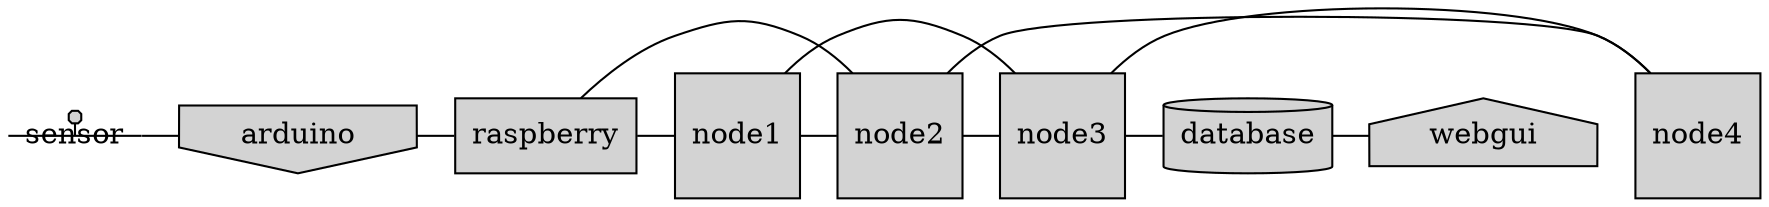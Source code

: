digraph G {
    {
        sensor [shape=proteinstab style=filled]
        arduino [shape=invhouse style=filled]
        raspberry [shape=rectangle style=filled]
        node1 [shape=square style=filled]
        node2 [shape=square style=filled]
        node3 [shape=square style=filled]
        node4 [shape=square style=filled]
        database [shape=cylinder style=filled]
        webgui [shape=house style=filled]
    }

    subgraph sensornode {
	{
        	rankdir=TB
		rank=same
        
        	sensor -> arduino[dir=none];
        	arduino -> raspberry[dir=none];
	}
    }

    subgraph dataflow {
        {
		rankdir=LR
		rank=same
	
        	node3 -> database[dir=none];
        	database -> webgui[dir=none];
        	raspberry -> { node1, node2 }[dir=none];
        	node1 -> { node2, node3 }[dir=none];
        	node2 -> { node3, node4 }[dir=none];
        	node3 -> { node4 }[dir=none];
	}

    }


}
